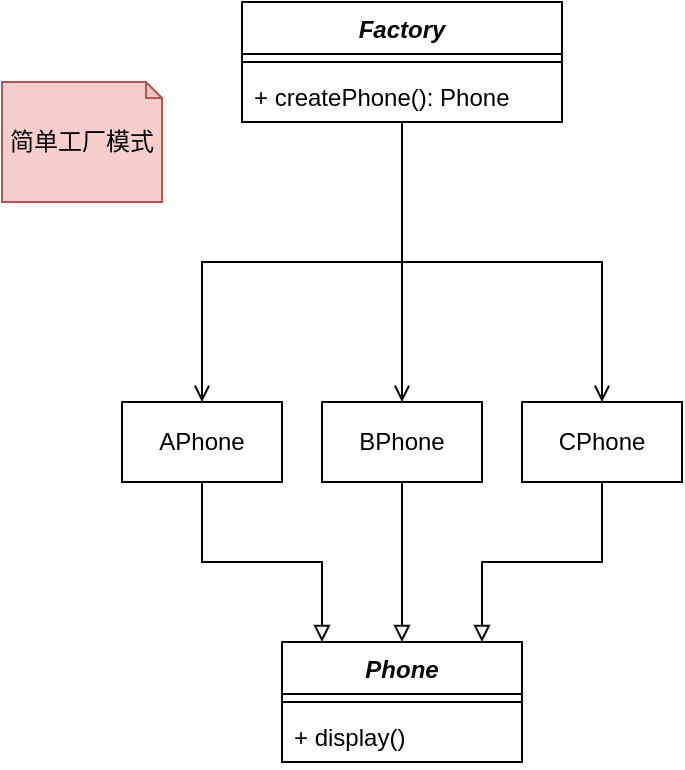 <mxfile pages="3">
    <diagram id="BApEXB3DyYlNMdOGQl9M" name="第 1 页">
        <mxGraphModel dx="1030" dy="568" grid="1" gridSize="10" guides="1" tooltips="1" connect="1" arrows="1" fold="1" page="1" pageScale="1" pageWidth="827" pageHeight="1169" math="0" shadow="0">
            <root>
                <mxCell id="0"/>
                <mxCell id="1" parent="0"/>
                <mxCell id="BbRH-TXBMxqQhtEfZFP_-1" value="&lt;i&gt;Factory&lt;/i&gt;" style="swimlane;fontStyle=1;align=center;verticalAlign=top;childLayout=stackLayout;horizontal=1;startSize=26;horizontalStack=0;resizeParent=1;resizeParentMax=0;resizeLast=0;collapsible=1;marginBottom=0;whiteSpace=wrap;html=1;" parent="1" vertex="1">
                    <mxGeometry x="240" y="80" width="160" height="60" as="geometry"/>
                </mxCell>
                <mxCell id="BbRH-TXBMxqQhtEfZFP_-2" value="" style="line;strokeWidth=1;fillColor=none;align=left;verticalAlign=middle;spacingTop=-1;spacingLeft=3;spacingRight=3;rotatable=0;labelPosition=right;points=[];portConstraint=eastwest;strokeColor=inherit;" parent="BbRH-TXBMxqQhtEfZFP_-1" vertex="1">
                    <mxGeometry y="26" width="160" height="8" as="geometry"/>
                </mxCell>
                <mxCell id="BbRH-TXBMxqQhtEfZFP_-3" value="+ createPhone(): Phone" style="text;strokeColor=none;fillColor=none;align=left;verticalAlign=top;spacingLeft=4;spacingRight=4;overflow=hidden;rotatable=0;points=[[0,0.5],[1,0.5]];portConstraint=eastwest;whiteSpace=wrap;html=1;" parent="BbRH-TXBMxqQhtEfZFP_-1" vertex="1">
                    <mxGeometry y="34" width="160" height="26" as="geometry"/>
                </mxCell>
                <mxCell id="BbRH-TXBMxqQhtEfZFP_-4" value="&lt;div&gt;&lt;span style=&quot;background-color: initial;&quot;&gt;&lt;i&gt;Phone&lt;/i&gt;&lt;/span&gt;&lt;/div&gt;" style="swimlane;fontStyle=1;align=center;verticalAlign=top;childLayout=stackLayout;horizontal=1;startSize=26;horizontalStack=0;resizeParent=1;resizeParentMax=0;resizeLast=0;collapsible=1;marginBottom=0;whiteSpace=wrap;html=1;" parent="1" vertex="1">
                    <mxGeometry x="260" y="400" width="120" height="60" as="geometry"/>
                </mxCell>
                <mxCell id="BbRH-TXBMxqQhtEfZFP_-5" value="" style="line;strokeWidth=1;fillColor=none;align=left;verticalAlign=middle;spacingTop=-1;spacingLeft=3;spacingRight=3;rotatable=0;labelPosition=right;points=[];portConstraint=eastwest;strokeColor=inherit;" parent="BbRH-TXBMxqQhtEfZFP_-4" vertex="1">
                    <mxGeometry y="26" width="120" height="8" as="geometry"/>
                </mxCell>
                <mxCell id="BbRH-TXBMxqQhtEfZFP_-6" value="+ display()" style="text;strokeColor=none;fillColor=none;align=left;verticalAlign=top;spacingLeft=4;spacingRight=4;overflow=hidden;rotatable=0;points=[[0,0.5],[1,0.5]];portConstraint=eastwest;whiteSpace=wrap;html=1;" parent="BbRH-TXBMxqQhtEfZFP_-4" vertex="1">
                    <mxGeometry y="34" width="120" height="26" as="geometry"/>
                </mxCell>
                <mxCell id="BbRH-TXBMxqQhtEfZFP_-7" style="rounded=0;orthogonalLoop=1;jettySize=auto;html=1;endArrow=block;endFill=0;edgeStyle=orthogonalEdgeStyle;" parent="1" source="BbRH-TXBMxqQhtEfZFP_-8" target="BbRH-TXBMxqQhtEfZFP_-4" edge="1">
                    <mxGeometry relative="1" as="geometry">
                        <Array as="points">
                            <mxPoint x="220" y="360"/>
                            <mxPoint x="280" y="360"/>
                        </Array>
                    </mxGeometry>
                </mxCell>
                <mxCell id="BbRH-TXBMxqQhtEfZFP_-8" value="APhone" style="html=1;whiteSpace=wrap;" parent="1" vertex="1">
                    <mxGeometry x="180" y="280" width="80" height="40" as="geometry"/>
                </mxCell>
                <mxCell id="BbRH-TXBMxqQhtEfZFP_-9" style="rounded=0;orthogonalLoop=1;jettySize=auto;html=1;endArrow=block;endFill=0;edgeStyle=orthogonalEdgeStyle;" parent="1" source="BbRH-TXBMxqQhtEfZFP_-10" target="BbRH-TXBMxqQhtEfZFP_-4" edge="1">
                    <mxGeometry relative="1" as="geometry"/>
                </mxCell>
                <mxCell id="BbRH-TXBMxqQhtEfZFP_-10" value="BPhone" style="html=1;whiteSpace=wrap;" parent="1" vertex="1">
                    <mxGeometry x="280" y="280" width="80" height="40" as="geometry"/>
                </mxCell>
                <mxCell id="BbRH-TXBMxqQhtEfZFP_-11" style="rounded=0;orthogonalLoop=1;jettySize=auto;html=1;endArrow=block;endFill=0;edgeStyle=orthogonalEdgeStyle;" parent="1" source="BbRH-TXBMxqQhtEfZFP_-12" target="BbRH-TXBMxqQhtEfZFP_-4" edge="1">
                    <mxGeometry relative="1" as="geometry">
                        <Array as="points">
                            <mxPoint x="420" y="360"/>
                            <mxPoint x="360" y="360"/>
                        </Array>
                    </mxGeometry>
                </mxCell>
                <mxCell id="BbRH-TXBMxqQhtEfZFP_-12" value="CPhone" style="html=1;whiteSpace=wrap;" parent="1" vertex="1">
                    <mxGeometry x="380" y="280" width="80" height="40" as="geometry"/>
                </mxCell>
                <mxCell id="BbRH-TXBMxqQhtEfZFP_-14" style="edgeStyle=orthogonalEdgeStyle;rounded=0;orthogonalLoop=1;jettySize=auto;html=1;endArrow=open;endFill=0;" parent="1" source="BbRH-TXBMxqQhtEfZFP_-1" target="BbRH-TXBMxqQhtEfZFP_-8" edge="1">
                    <mxGeometry relative="1" as="geometry">
                        <mxPoint x="220" y="240" as="sourcePoint"/>
                    </mxGeometry>
                </mxCell>
                <mxCell id="BbRH-TXBMxqQhtEfZFP_-17" style="edgeStyle=orthogonalEdgeStyle;rounded=0;orthogonalLoop=1;jettySize=auto;html=1;endArrow=open;endFill=0;" parent="1" source="BbRH-TXBMxqQhtEfZFP_-1" target="BbRH-TXBMxqQhtEfZFP_-12" edge="1">
                    <mxGeometry relative="1" as="geometry">
                        <mxPoint x="420" y="240" as="sourcePoint"/>
                    </mxGeometry>
                </mxCell>
                <mxCell id="BbRH-TXBMxqQhtEfZFP_-20" style="edgeStyle=orthogonalEdgeStyle;rounded=0;orthogonalLoop=1;jettySize=auto;html=1;endArrow=open;endFill=0;" parent="1" source="BbRH-TXBMxqQhtEfZFP_-1" target="BbRH-TXBMxqQhtEfZFP_-10" edge="1">
                    <mxGeometry relative="1" as="geometry">
                        <mxPoint x="320" y="240" as="sourcePoint"/>
                    </mxGeometry>
                </mxCell>
                <mxCell id="BbRH-TXBMxqQhtEfZFP_-22" value="简单工厂模式" style="shape=note;whiteSpace=wrap;html=1;backgroundOutline=1;darkOpacity=0.05;size=8;fillColor=#f8cecc;strokeColor=#b85450;" parent="1" vertex="1">
                    <mxGeometry x="120" y="120" width="80" height="60" as="geometry"/>
                </mxCell>
            </root>
        </mxGraphModel>
    </diagram>
    <diagram name="第 2 页" id="GhNiA-6x2UMy3QJRK3YI">
        <mxGraphModel dx="1030" dy="568" grid="1" gridSize="10" guides="1" tooltips="1" connect="1" arrows="1" fold="1" page="1" pageScale="1" pageWidth="827" pageHeight="1169" math="0" shadow="0">
            <root>
                <mxCell id="0"/>
                <mxCell id="1" parent="0"/>
                <mxCell id="kf5jHsaG5PgyehXuVbyD-2" value="&lt;i&gt;Factory&lt;/i&gt;" style="swimlane;fontStyle=1;align=center;verticalAlign=top;childLayout=stackLayout;horizontal=1;startSize=26;horizontalStack=0;resizeParent=1;resizeParentMax=0;resizeLast=0;collapsible=1;marginBottom=0;whiteSpace=wrap;html=1;" parent="1" vertex="1">
                    <mxGeometry x="240" y="80" width="160" height="60" as="geometry"/>
                </mxCell>
                <mxCell id="kf5jHsaG5PgyehXuVbyD-4" value="" style="line;strokeWidth=1;fillColor=none;align=left;verticalAlign=middle;spacingTop=-1;spacingLeft=3;spacingRight=3;rotatable=0;labelPosition=right;points=[];portConstraint=eastwest;strokeColor=inherit;" parent="kf5jHsaG5PgyehXuVbyD-2" vertex="1">
                    <mxGeometry y="26" width="160" height="8" as="geometry"/>
                </mxCell>
                <mxCell id="kf5jHsaG5PgyehXuVbyD-5" value="+ createPhone(): Phone" style="text;strokeColor=none;fillColor=none;align=left;verticalAlign=top;spacingLeft=4;spacingRight=4;overflow=hidden;rotatable=0;points=[[0,0.5],[1,0.5]];portConstraint=eastwest;whiteSpace=wrap;html=1;" parent="kf5jHsaG5PgyehXuVbyD-2" vertex="1">
                    <mxGeometry y="34" width="160" height="26" as="geometry"/>
                </mxCell>
                <mxCell id="kf5jHsaG5PgyehXuVbyD-6" value="&lt;div&gt;&lt;span style=&quot;background-color: initial;&quot;&gt;&lt;i&gt;Phone&lt;/i&gt;&lt;/span&gt;&lt;/div&gt;" style="swimlane;fontStyle=1;align=center;verticalAlign=top;childLayout=stackLayout;horizontal=1;startSize=26;horizontalStack=0;resizeParent=1;resizeParentMax=0;resizeLast=0;collapsible=1;marginBottom=0;whiteSpace=wrap;html=1;" parent="1" vertex="1">
                    <mxGeometry x="260" y="400" width="120" height="60" as="geometry"/>
                </mxCell>
                <mxCell id="kf5jHsaG5PgyehXuVbyD-8" value="" style="line;strokeWidth=1;fillColor=none;align=left;verticalAlign=middle;spacingTop=-1;spacingLeft=3;spacingRight=3;rotatable=0;labelPosition=right;points=[];portConstraint=eastwest;strokeColor=inherit;" parent="kf5jHsaG5PgyehXuVbyD-6" vertex="1">
                    <mxGeometry y="26" width="120" height="8" as="geometry"/>
                </mxCell>
                <mxCell id="kf5jHsaG5PgyehXuVbyD-9" value="+ display()" style="text;strokeColor=none;fillColor=none;align=left;verticalAlign=top;spacingLeft=4;spacingRight=4;overflow=hidden;rotatable=0;points=[[0,0.5],[1,0.5]];portConstraint=eastwest;whiteSpace=wrap;html=1;" parent="kf5jHsaG5PgyehXuVbyD-6" vertex="1">
                    <mxGeometry y="34" width="120" height="26" as="geometry"/>
                </mxCell>
                <mxCell id="kf5jHsaG5PgyehXuVbyD-14" style="rounded=0;orthogonalLoop=1;jettySize=auto;html=1;endArrow=block;endFill=0;edgeStyle=orthogonalEdgeStyle;" parent="1" source="kf5jHsaG5PgyehXuVbyD-10" target="kf5jHsaG5PgyehXuVbyD-6" edge="1">
                    <mxGeometry relative="1" as="geometry">
                        <Array as="points">
                            <mxPoint x="220" y="360"/>
                            <mxPoint x="280" y="360"/>
                        </Array>
                    </mxGeometry>
                </mxCell>
                <mxCell id="kf5jHsaG5PgyehXuVbyD-10" value="APhone" style="html=1;whiteSpace=wrap;" parent="1" vertex="1">
                    <mxGeometry x="180" y="280" width="80" height="40" as="geometry"/>
                </mxCell>
                <mxCell id="kf5jHsaG5PgyehXuVbyD-15" style="rounded=0;orthogonalLoop=1;jettySize=auto;html=1;endArrow=block;endFill=0;edgeStyle=orthogonalEdgeStyle;" parent="1" source="kf5jHsaG5PgyehXuVbyD-11" target="kf5jHsaG5PgyehXuVbyD-6" edge="1">
                    <mxGeometry relative="1" as="geometry"/>
                </mxCell>
                <mxCell id="kf5jHsaG5PgyehXuVbyD-11" value="BPhone" style="html=1;whiteSpace=wrap;" parent="1" vertex="1">
                    <mxGeometry x="280" y="280" width="80" height="40" as="geometry"/>
                </mxCell>
                <mxCell id="kf5jHsaG5PgyehXuVbyD-16" style="rounded=0;orthogonalLoop=1;jettySize=auto;html=1;endArrow=block;endFill=0;edgeStyle=orthogonalEdgeStyle;" parent="1" source="kf5jHsaG5PgyehXuVbyD-12" target="kf5jHsaG5PgyehXuVbyD-6" edge="1">
                    <mxGeometry relative="1" as="geometry">
                        <Array as="points">
                            <mxPoint x="420" y="360"/>
                            <mxPoint x="360" y="360"/>
                        </Array>
                    </mxGeometry>
                </mxCell>
                <mxCell id="kf5jHsaG5PgyehXuVbyD-12" value="CPhone" style="html=1;whiteSpace=wrap;" parent="1" vertex="1">
                    <mxGeometry x="380" y="280" width="80" height="40" as="geometry"/>
                </mxCell>
                <mxCell id="kf5jHsaG5PgyehXuVbyD-20" style="edgeStyle=orthogonalEdgeStyle;rounded=0;orthogonalLoop=1;jettySize=auto;html=1;endArrow=block;endFill=0;" parent="1" source="kf5jHsaG5PgyehXuVbyD-17" target="kf5jHsaG5PgyehXuVbyD-2" edge="1">
                    <mxGeometry relative="1" as="geometry">
                        <Array as="points">
                            <mxPoint x="220" y="160"/>
                            <mxPoint x="280" y="160"/>
                        </Array>
                    </mxGeometry>
                </mxCell>
                <mxCell id="kf5jHsaG5PgyehXuVbyD-26" style="edgeStyle=orthogonalEdgeStyle;rounded=0;orthogonalLoop=1;jettySize=auto;html=1;endArrow=open;endFill=0;" parent="1" source="kf5jHsaG5PgyehXuVbyD-17" target="kf5jHsaG5PgyehXuVbyD-10" edge="1">
                    <mxGeometry relative="1" as="geometry"/>
                </mxCell>
                <mxCell id="kf5jHsaG5PgyehXuVbyD-17" value="AFactory" style="html=1;whiteSpace=wrap;" parent="1" vertex="1">
                    <mxGeometry x="180" y="200" width="80" height="40" as="geometry"/>
                </mxCell>
                <mxCell id="kf5jHsaG5PgyehXuVbyD-25" style="edgeStyle=orthogonalEdgeStyle;rounded=0;orthogonalLoop=1;jettySize=auto;html=1;endArrow=block;endFill=0;" parent="1" source="kf5jHsaG5PgyehXuVbyD-19" target="kf5jHsaG5PgyehXuVbyD-2" edge="1">
                    <mxGeometry relative="1" as="geometry">
                        <Array as="points">
                            <mxPoint x="420" y="160"/>
                            <mxPoint x="360" y="160"/>
                        </Array>
                    </mxGeometry>
                </mxCell>
                <mxCell id="kf5jHsaG5PgyehXuVbyD-28" style="edgeStyle=orthogonalEdgeStyle;rounded=0;orthogonalLoop=1;jettySize=auto;html=1;endArrow=open;endFill=0;" parent="1" source="kf5jHsaG5PgyehXuVbyD-19" target="kf5jHsaG5PgyehXuVbyD-12" edge="1">
                    <mxGeometry relative="1" as="geometry"/>
                </mxCell>
                <mxCell id="kf5jHsaG5PgyehXuVbyD-19" value="CFactory" style="html=1;whiteSpace=wrap;" parent="1" vertex="1">
                    <mxGeometry x="380" y="200" width="80" height="40" as="geometry"/>
                </mxCell>
                <mxCell id="kf5jHsaG5PgyehXuVbyD-24" style="edgeStyle=orthogonalEdgeStyle;rounded=0;orthogonalLoop=1;jettySize=auto;html=1;endArrow=block;endFill=0;" parent="1" source="kf5jHsaG5PgyehXuVbyD-18" target="kf5jHsaG5PgyehXuVbyD-2" edge="1">
                    <mxGeometry relative="1" as="geometry"/>
                </mxCell>
                <mxCell id="kf5jHsaG5PgyehXuVbyD-27" style="edgeStyle=orthogonalEdgeStyle;rounded=0;orthogonalLoop=1;jettySize=auto;html=1;endArrow=open;endFill=0;" parent="1" source="kf5jHsaG5PgyehXuVbyD-18" target="kf5jHsaG5PgyehXuVbyD-11" edge="1">
                    <mxGeometry relative="1" as="geometry"/>
                </mxCell>
                <mxCell id="kf5jHsaG5PgyehXuVbyD-18" value="BFactory" style="html=1;whiteSpace=wrap;" parent="1" vertex="1">
                    <mxGeometry x="280" y="200" width="80" height="40" as="geometry"/>
                </mxCell>
                <mxCell id="EJC9QsCoozzbnJ8G0Mpf-1" value="工厂方法模式" style="shape=note;whiteSpace=wrap;html=1;backgroundOutline=1;darkOpacity=0.05;size=8;fillColor=#f8cecc;strokeColor=#b85450;" parent="1" vertex="1">
                    <mxGeometry x="120" y="120" width="80" height="60" as="geometry"/>
                </mxCell>
            </root>
        </mxGraphModel>
    </diagram>
    <diagram id="QIG3LGqKleKg-ZtB8mcE" name="第 3 页">
        <mxGraphModel dx="1030" dy="568" grid="1" gridSize="10" guides="1" tooltips="1" connect="1" arrows="1" fold="1" page="1" pageScale="1" pageWidth="827" pageHeight="1169" math="0" shadow="0">
            <root>
                <mxCell id="0"/>
                <mxCell id="1" parent="0"/>
                <mxCell id="JXNM48GpU7z1IFyJjJgs-1" value="&lt;i&gt;AbstractFactory&lt;/i&gt;" style="swimlane;fontStyle=1;align=center;verticalAlign=top;childLayout=stackLayout;horizontal=1;startSize=26;horizontalStack=0;resizeParent=1;resizeParentMax=0;resizeLast=0;collapsible=1;marginBottom=0;whiteSpace=wrap;html=1;" parent="1" vertex="1">
                    <mxGeometry x="120" y="184" width="160" height="112" as="geometry"/>
                </mxCell>
                <mxCell id="JXNM48GpU7z1IFyJjJgs-2" value="" style="line;strokeWidth=1;fillColor=none;align=left;verticalAlign=middle;spacingTop=-1;spacingLeft=3;spacingRight=3;rotatable=0;labelPosition=right;points=[];portConstraint=eastwest;strokeColor=inherit;" parent="JXNM48GpU7z1IFyJjJgs-1" vertex="1">
                    <mxGeometry y="26" width="160" height="8" as="geometry"/>
                </mxCell>
                <mxCell id="JXNM48GpU7z1IFyJjJgs-3" value="+ createLaptop(): Laptop" style="text;strokeColor=none;fillColor=none;align=left;verticalAlign=top;spacingLeft=4;spacingRight=4;overflow=hidden;rotatable=0;points=[[0,0.5],[1,0.5]];portConstraint=eastwest;whiteSpace=wrap;html=1;" parent="JXNM48GpU7z1IFyJjJgs-1" vertex="1">
                    <mxGeometry y="34" width="160" height="26" as="geometry"/>
                </mxCell>
                <mxCell id="JXNM48GpU7z1IFyJjJgs-4" value="+ createPad(): Pad" style="text;strokeColor=none;fillColor=none;align=left;verticalAlign=top;spacingLeft=4;spacingRight=4;overflow=hidden;rotatable=0;points=[[0,0.5],[1,0.5]];portConstraint=eastwest;whiteSpace=wrap;html=1;" parent="JXNM48GpU7z1IFyJjJgs-1" vertex="1">
                    <mxGeometry y="60" width="160" height="26" as="geometry"/>
                </mxCell>
                <mxCell id="JXNM48GpU7z1IFyJjJgs-5" value="+ createWatch(): Watch" style="text;strokeColor=none;fillColor=none;align=left;verticalAlign=top;spacingLeft=4;spacingRight=4;overflow=hidden;rotatable=0;points=[[0,0.5],[1,0.5]];portConstraint=eastwest;whiteSpace=wrap;html=1;" parent="JXNM48GpU7z1IFyJjJgs-1" vertex="1">
                    <mxGeometry y="86" width="160" height="26" as="geometry"/>
                </mxCell>
                <mxCell id="JXNM48GpU7z1IFyJjJgs-6" value="&lt;i&gt;Laptop&lt;/i&gt;" style="swimlane;fontStyle=1;align=center;verticalAlign=top;childLayout=stackLayout;horizontal=1;startSize=26;horizontalStack=0;resizeParent=1;resizeParentMax=0;resizeLast=0;collapsible=1;marginBottom=0;whiteSpace=wrap;html=1;" parent="1" vertex="1">
                    <mxGeometry x="320" y="210" width="120" height="60" as="geometry"/>
                </mxCell>
                <mxCell id="JXNM48GpU7z1IFyJjJgs-7" value="" style="line;strokeWidth=1;fillColor=none;align=left;verticalAlign=middle;spacingTop=-1;spacingLeft=3;spacingRight=3;rotatable=0;labelPosition=right;points=[];portConstraint=eastwest;strokeColor=inherit;" parent="JXNM48GpU7z1IFyJjJgs-6" vertex="1">
                    <mxGeometry y="26" width="120" height="8" as="geometry"/>
                </mxCell>
                <mxCell id="JXNM48GpU7z1IFyJjJgs-8" value="+ display()" style="text;strokeColor=none;fillColor=none;align=left;verticalAlign=top;spacingLeft=4;spacingRight=4;overflow=hidden;rotatable=0;points=[[0,0.5],[1,0.5]];portConstraint=eastwest;whiteSpace=wrap;html=1;" parent="JXNM48GpU7z1IFyJjJgs-6" vertex="1">
                    <mxGeometry y="34" width="120" height="26" as="geometry"/>
                </mxCell>
                <mxCell id="JXNM48GpU7z1IFyJjJgs-9" value="&lt;i&gt;Pad&lt;/i&gt;" style="swimlane;fontStyle=1;align=center;verticalAlign=top;childLayout=stackLayout;horizontal=1;startSize=26;horizontalStack=0;resizeParent=1;resizeParentMax=0;resizeLast=0;collapsible=1;marginBottom=0;whiteSpace=wrap;html=1;" parent="1" vertex="1">
                    <mxGeometry x="480" y="210" width="120" height="60" as="geometry"/>
                </mxCell>
                <mxCell id="JXNM48GpU7z1IFyJjJgs-10" value="" style="line;strokeWidth=1;fillColor=none;align=left;verticalAlign=middle;spacingTop=-1;spacingLeft=3;spacingRight=3;rotatable=0;labelPosition=right;points=[];portConstraint=eastwest;strokeColor=inherit;" parent="JXNM48GpU7z1IFyJjJgs-9" vertex="1">
                    <mxGeometry y="26" width="120" height="8" as="geometry"/>
                </mxCell>
                <mxCell id="JXNM48GpU7z1IFyJjJgs-11" value="+ display()" style="text;strokeColor=none;fillColor=none;align=left;verticalAlign=top;spacingLeft=4;spacingRight=4;overflow=hidden;rotatable=0;points=[[0,0.5],[1,0.5]];portConstraint=eastwest;whiteSpace=wrap;html=1;" parent="JXNM48GpU7z1IFyJjJgs-9" vertex="1">
                    <mxGeometry y="34" width="120" height="26" as="geometry"/>
                </mxCell>
                <mxCell id="JXNM48GpU7z1IFyJjJgs-12" value="&lt;i&gt;Watch&lt;/i&gt;" style="swimlane;fontStyle=1;align=center;verticalAlign=top;childLayout=stackLayout;horizontal=1;startSize=26;horizontalStack=0;resizeParent=1;resizeParentMax=0;resizeLast=0;collapsible=1;marginBottom=0;whiteSpace=wrap;html=1;" parent="1" vertex="1">
                    <mxGeometry x="640" y="210" width="120" height="60" as="geometry"/>
                </mxCell>
                <mxCell id="JXNM48GpU7z1IFyJjJgs-13" value="" style="line;strokeWidth=1;fillColor=none;align=left;verticalAlign=middle;spacingTop=-1;spacingLeft=3;spacingRight=3;rotatable=0;labelPosition=right;points=[];portConstraint=eastwest;strokeColor=inherit;" parent="JXNM48GpU7z1IFyJjJgs-12" vertex="1">
                    <mxGeometry y="26" width="120" height="8" as="geometry"/>
                </mxCell>
                <mxCell id="JXNM48GpU7z1IFyJjJgs-14" value="+ display()" style="text;strokeColor=none;fillColor=none;align=left;verticalAlign=top;spacingLeft=4;spacingRight=4;overflow=hidden;rotatable=0;points=[[0,0.5],[1,0.5]];portConstraint=eastwest;whiteSpace=wrap;html=1;" parent="JXNM48GpU7z1IFyJjJgs-12" vertex="1">
                    <mxGeometry y="34" width="120" height="26" as="geometry"/>
                </mxCell>
                <mxCell id="JXNM48GpU7z1IFyJjJgs-15" style="edgeStyle=orthogonalEdgeStyle;rounded=0;orthogonalLoop=1;jettySize=auto;html=1;endArrow=block;endFill=0;" parent="1" source="JXNM48GpU7z1IFyJjJgs-19" target="JXNM48GpU7z1IFyJjJgs-1" edge="1">
                    <mxGeometry relative="1" as="geometry">
                        <Array as="points">
                            <mxPoint x="200" y="190"/>
                            <mxPoint x="200" y="190"/>
                        </Array>
                    </mxGeometry>
                </mxCell>
                <mxCell id="JXNM48GpU7z1IFyJjJgs-16" style="edgeStyle=orthogonalEdgeStyle;rounded=0;orthogonalLoop=1;jettySize=auto;html=1;endArrow=open;endFill=0;" parent="1" source="JXNM48GpU7z1IFyJjJgs-19" target="JXNM48GpU7z1IFyJjJgs-26" edge="1">
                    <mxGeometry relative="1" as="geometry">
                        <Array as="points">
                            <mxPoint x="240" y="80"/>
                            <mxPoint x="380" y="80"/>
                        </Array>
                    </mxGeometry>
                </mxCell>
                <mxCell id="JXNM48GpU7z1IFyJjJgs-17" style="edgeStyle=orthogonalEdgeStyle;rounded=0;orthogonalLoop=1;jettySize=auto;html=1;endArrow=open;endFill=0;" parent="1" source="JXNM48GpU7z1IFyJjJgs-19" target="JXNM48GpU7z1IFyJjJgs-30" edge="1">
                    <mxGeometry relative="1" as="geometry">
                        <Array as="points">
                            <mxPoint x="220" y="60"/>
                            <mxPoint x="540" y="60"/>
                        </Array>
                    </mxGeometry>
                </mxCell>
                <mxCell id="JXNM48GpU7z1IFyJjJgs-18" style="edgeStyle=orthogonalEdgeStyle;rounded=0;orthogonalLoop=1;jettySize=auto;html=1;endArrow=open;endFill=0;" parent="1" source="JXNM48GpU7z1IFyJjJgs-19" target="JXNM48GpU7z1IFyJjJgs-28" edge="1">
                    <mxGeometry relative="1" as="geometry">
                        <Array as="points">
                            <mxPoint x="200" y="40"/>
                            <mxPoint x="700" y="40"/>
                        </Array>
                    </mxGeometry>
                </mxCell>
                <mxCell id="JXNM48GpU7z1IFyJjJgs-19" value="FirstFactory" style="html=1;whiteSpace=wrap;" parent="1" vertex="1">
                    <mxGeometry x="160" y="102" width="120" height="60" as="geometry"/>
                </mxCell>
                <mxCell id="JXNM48GpU7z1IFyJjJgs-20" style="edgeStyle=orthogonalEdgeStyle;rounded=0;orthogonalLoop=1;jettySize=auto;html=1;endArrow=block;endFill=0;" parent="1" source="JXNM48GpU7z1IFyJjJgs-24" target="JXNM48GpU7z1IFyJjJgs-1" edge="1">
                    <mxGeometry relative="1" as="geometry">
                        <Array as="points">
                            <mxPoint x="230" y="320"/>
                            <mxPoint x="230" y="320"/>
                        </Array>
                    </mxGeometry>
                </mxCell>
                <mxCell id="JXNM48GpU7z1IFyJjJgs-21" style="edgeStyle=orthogonalEdgeStyle;rounded=0;orthogonalLoop=1;jettySize=auto;html=1;endArrow=open;endFill=0;" parent="1" source="JXNM48GpU7z1IFyJjJgs-24" target="JXNM48GpU7z1IFyJjJgs-32" edge="1">
                    <mxGeometry relative="1" as="geometry">
                        <Array as="points">
                            <mxPoint x="240" y="400"/>
                            <mxPoint x="380" y="400"/>
                        </Array>
                    </mxGeometry>
                </mxCell>
                <mxCell id="JXNM48GpU7z1IFyJjJgs-22" style="edgeStyle=orthogonalEdgeStyle;rounded=0;orthogonalLoop=1;jettySize=auto;html=1;endArrow=open;endFill=0;" parent="1" source="JXNM48GpU7z1IFyJjJgs-24" target="JXNM48GpU7z1IFyJjJgs-34" edge="1">
                    <mxGeometry relative="1" as="geometry">
                        <Array as="points">
                            <mxPoint x="220" y="420"/>
                            <mxPoint x="540" y="420"/>
                        </Array>
                    </mxGeometry>
                </mxCell>
                <mxCell id="JXNM48GpU7z1IFyJjJgs-23" style="edgeStyle=orthogonalEdgeStyle;rounded=0;orthogonalLoop=1;jettySize=auto;html=1;endArrow=open;endFill=0;" parent="1" source="JXNM48GpU7z1IFyJjJgs-24" target="JXNM48GpU7z1IFyJjJgs-36" edge="1">
                    <mxGeometry relative="1" as="geometry">
                        <Array as="points">
                            <mxPoint x="200" y="440"/>
                            <mxPoint x="700" y="440"/>
                        </Array>
                    </mxGeometry>
                </mxCell>
                <mxCell id="JXNM48GpU7z1IFyJjJgs-24" value="SecondFactory" style="html=1;whiteSpace=wrap;" parent="1" vertex="1">
                    <mxGeometry x="160" y="320" width="120" height="60" as="geometry"/>
                </mxCell>
                <mxCell id="JXNM48GpU7z1IFyJjJgs-25" style="edgeStyle=orthogonalEdgeStyle;rounded=0;orthogonalLoop=1;jettySize=auto;html=1;endArrow=block;endFill=0;" parent="1" source="JXNM48GpU7z1IFyJjJgs-26" target="JXNM48GpU7z1IFyJjJgs-6" edge="1">
                    <mxGeometry relative="1" as="geometry"/>
                </mxCell>
                <mxCell id="JXNM48GpU7z1IFyJjJgs-26" value="FirstLaptop" style="html=1;whiteSpace=wrap;strokeColor=default;align=center;verticalAlign=middle;fontFamily=Helvetica;fontSize=12;fontColor=default;fillColor=default;" parent="1" vertex="1">
                    <mxGeometry x="320" y="102" width="120" height="60" as="geometry"/>
                </mxCell>
                <mxCell id="JXNM48GpU7z1IFyJjJgs-27" style="edgeStyle=orthogonalEdgeStyle;rounded=0;orthogonalLoop=1;jettySize=auto;html=1;endArrow=block;endFill=0;" parent="1" source="JXNM48GpU7z1IFyJjJgs-28" target="JXNM48GpU7z1IFyJjJgs-12" edge="1">
                    <mxGeometry relative="1" as="geometry"/>
                </mxCell>
                <mxCell id="JXNM48GpU7z1IFyJjJgs-28" value="FirstWatch" style="html=1;whiteSpace=wrap;" parent="1" vertex="1">
                    <mxGeometry x="640" y="102" width="120" height="60" as="geometry"/>
                </mxCell>
                <mxCell id="JXNM48GpU7z1IFyJjJgs-29" style="edgeStyle=orthogonalEdgeStyle;rounded=0;orthogonalLoop=1;jettySize=auto;html=1;endArrow=block;endFill=0;" parent="1" source="JXNM48GpU7z1IFyJjJgs-30" target="JXNM48GpU7z1IFyJjJgs-9" edge="1">
                    <mxGeometry relative="1" as="geometry"/>
                </mxCell>
                <mxCell id="JXNM48GpU7z1IFyJjJgs-30" value="FirstPad" style="html=1;whiteSpace=wrap;" parent="1" vertex="1">
                    <mxGeometry x="480" y="102" width="120" height="60" as="geometry"/>
                </mxCell>
                <mxCell id="JXNM48GpU7z1IFyJjJgs-31" style="edgeStyle=orthogonalEdgeStyle;rounded=0;orthogonalLoop=1;jettySize=auto;html=1;endArrow=block;endFill=0;" parent="1" source="JXNM48GpU7z1IFyJjJgs-32" target="JXNM48GpU7z1IFyJjJgs-6" edge="1">
                    <mxGeometry relative="1" as="geometry"/>
                </mxCell>
                <mxCell id="JXNM48GpU7z1IFyJjJgs-32" value="SecondLaptop" style="html=1;whiteSpace=wrap;" parent="1" vertex="1">
                    <mxGeometry x="320" y="320" width="120" height="60" as="geometry"/>
                </mxCell>
                <mxCell id="JXNM48GpU7z1IFyJjJgs-33" style="edgeStyle=orthogonalEdgeStyle;rounded=0;orthogonalLoop=1;jettySize=auto;html=1;endArrow=block;endFill=0;" parent="1" source="JXNM48GpU7z1IFyJjJgs-34" target="JXNM48GpU7z1IFyJjJgs-9" edge="1">
                    <mxGeometry relative="1" as="geometry"/>
                </mxCell>
                <mxCell id="JXNM48GpU7z1IFyJjJgs-34" value="SecondPad" style="html=1;whiteSpace=wrap;" parent="1" vertex="1">
                    <mxGeometry x="480" y="320" width="120" height="60" as="geometry"/>
                </mxCell>
                <mxCell id="JXNM48GpU7z1IFyJjJgs-35" style="edgeStyle=orthogonalEdgeStyle;rounded=0;orthogonalLoop=1;jettySize=auto;html=1;endArrow=block;endFill=0;" parent="1" source="JXNM48GpU7z1IFyJjJgs-36" target="JXNM48GpU7z1IFyJjJgs-12" edge="1">
                    <mxGeometry relative="1" as="geometry"/>
                </mxCell>
                <mxCell id="JXNM48GpU7z1IFyJjJgs-36" value="SecondWatch" style="html=1;whiteSpace=wrap;" parent="1" vertex="1">
                    <mxGeometry x="640" y="320" width="120" height="60" as="geometry"/>
                </mxCell>
                <mxCell id="YTFGy2gmDBpU6xrXfOu4-1" value="抽象工厂模式" style="shape=note;whiteSpace=wrap;html=1;backgroundOutline=1;darkOpacity=0.05;size=8;fillColor=#f8cecc;strokeColor=#b85450;" parent="1" vertex="1">
                    <mxGeometry x="30" y="210" width="80" height="60" as="geometry"/>
                </mxCell>
            </root>
        </mxGraphModel>
    </diagram>
</mxfile>